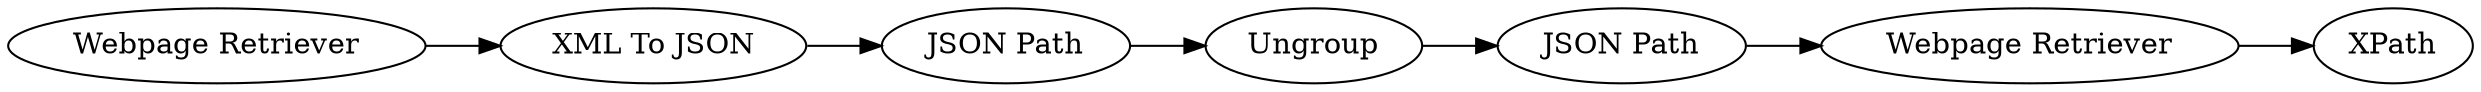 digraph {
	7 -> 8
	8 -> 10
	3 -> 4
	10 -> 3
	1 -> 6
	6 -> 7
	1 [label="Webpage Retriever"]
	7 [label="JSON Path"]
	4 [label=XPath]
	6 [label="XML To JSON"]
	8 [label=Ungroup]
	3 [label="Webpage Retriever"]
	10 [label="JSON Path"]
	rankdir=LR
}
